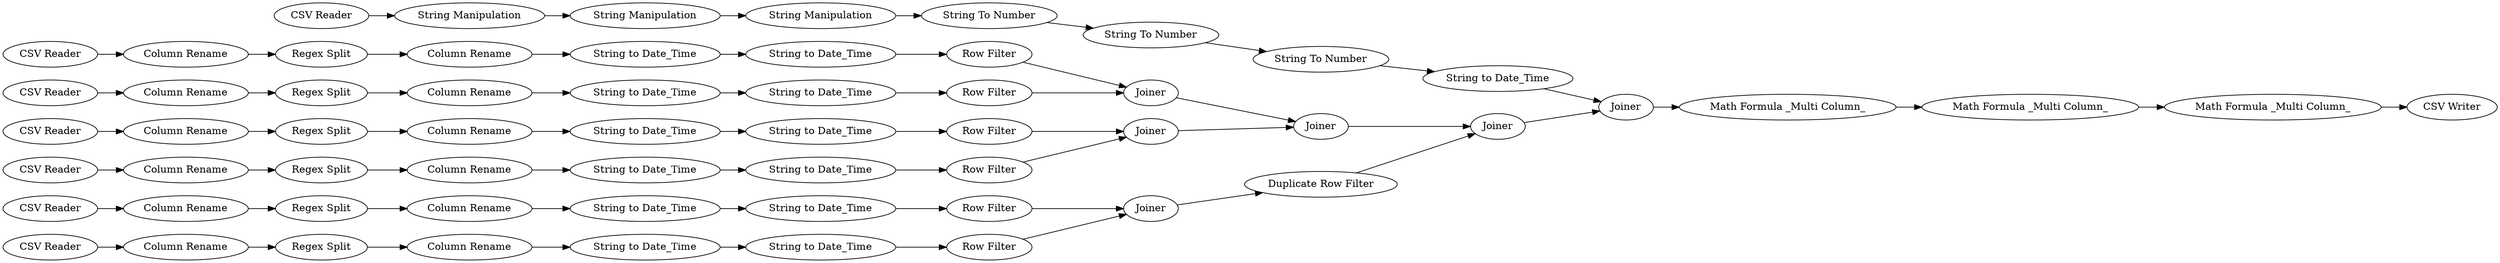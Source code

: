 digraph {
	6 [label="CSV Reader"]
	7 [label="CSV Reader"]
	8 [label="CSV Reader"]
	9 [label="CSV Reader"]
	10 [label="CSV Reader"]
	12 [label="CSV Reader"]
	14 [label=Joiner]
	15 [label=Joiner]
	16 [label=Joiner]
	17 [label=Joiner]
	19 [label=Joiner]
	20 [label="CSV Reader"]
	21 [label="Column Rename"]
	22 [label="Column Rename"]
	23 [label="Column Rename"]
	24 [label="Column Rename"]
	25 [label="Column Rename"]
	26 [label="Column Rename"]
	27 [label="String to Date_Time"]
	28 [label="String to Date_Time"]
	36 [label="Regex Split"]
	37 [label="Regex Split"]
	38 [label="Regex Split"]
	39 [label="Regex Split"]
	40 [label="Regex Split"]
	41 [label="Regex Split"]
	42 [label="Column Rename"]
	43 [label="Column Rename"]
	44 [label="Column Rename"]
	45 [label="Column Rename"]
	46 [label="Column Rename"]
	47 [label="Column Rename"]
	48 [label="String to Date_Time"]
	49 [label="String to Date_Time"]
	50 [label="String to Date_Time"]
	51 [label="String to Date_Time"]
	52 [label="String to Date_Time"]
	53 [label="String to Date_Time"]
	54 [label="String to Date_Time"]
	55 [label="String to Date_Time"]
	56 [label="String to Date_Time"]
	57 [label="String to Date_Time"]
	58 [label="Row Filter"]
	59 [label="Row Filter"]
	60 [label="Row Filter"]
	62 [label="Row Filter"]
	63 [label="Row Filter"]
	64 [label="Row Filter"]
	65 [label="Duplicate Row Filter"]
	66 [label="String Manipulation"]
	67 [label="String To Number"]
	68 [label="String Manipulation"]
	69 [label="String Manipulation"]
	70 [label="String To Number"]
	71 [label="String To Number"]
	72 [label="String to Date_Time"]
	73 [label=Joiner]
	74 [label="Math Formula _Multi Column_"]
	75 [label="Math Formula _Multi Column_"]
	76 [label="Math Formula _Multi Column_"]
	77 [label="CSV Writer"]
	6 -> 25
	7 -> 26
	8 -> 23
	9 -> 24
	10 -> 21
	12 -> 66
	14 -> 15
	15 -> 73
	16 -> 14
	17 -> 65
	19 -> 14
	20 -> 22
	21 -> 36
	22 -> 37
	23 -> 38
	24 -> 39
	25 -> 40
	26 -> 41
	27 -> 28
	28 -> 58
	36 -> 42
	37 -> 43
	38 -> 44
	39 -> 45
	40 -> 46
	41 -> 47
	42 -> 27
	43 -> 48
	44 -> 50
	45 -> 52
	46 -> 54
	47 -> 56
	48 -> 49
	49 -> 59
	50 -> 51
	51 -> 60
	52 -> 53
	53 -> 63
	54 -> 55
	55 -> 62
	56 -> 57
	57 -> 64
	58 -> 19
	59 -> 19
	60 -> 16
	62 -> 17
	63 -> 16
	64 -> 17
	65 -> 15
	66 -> 68
	67 -> 70
	68 -> 69
	69 -> 67
	70 -> 71
	71 -> 72
	72 -> 73
	73 -> 74
	74 -> 75
	75 -> 76
	76 -> 77
	rankdir=LR
}
